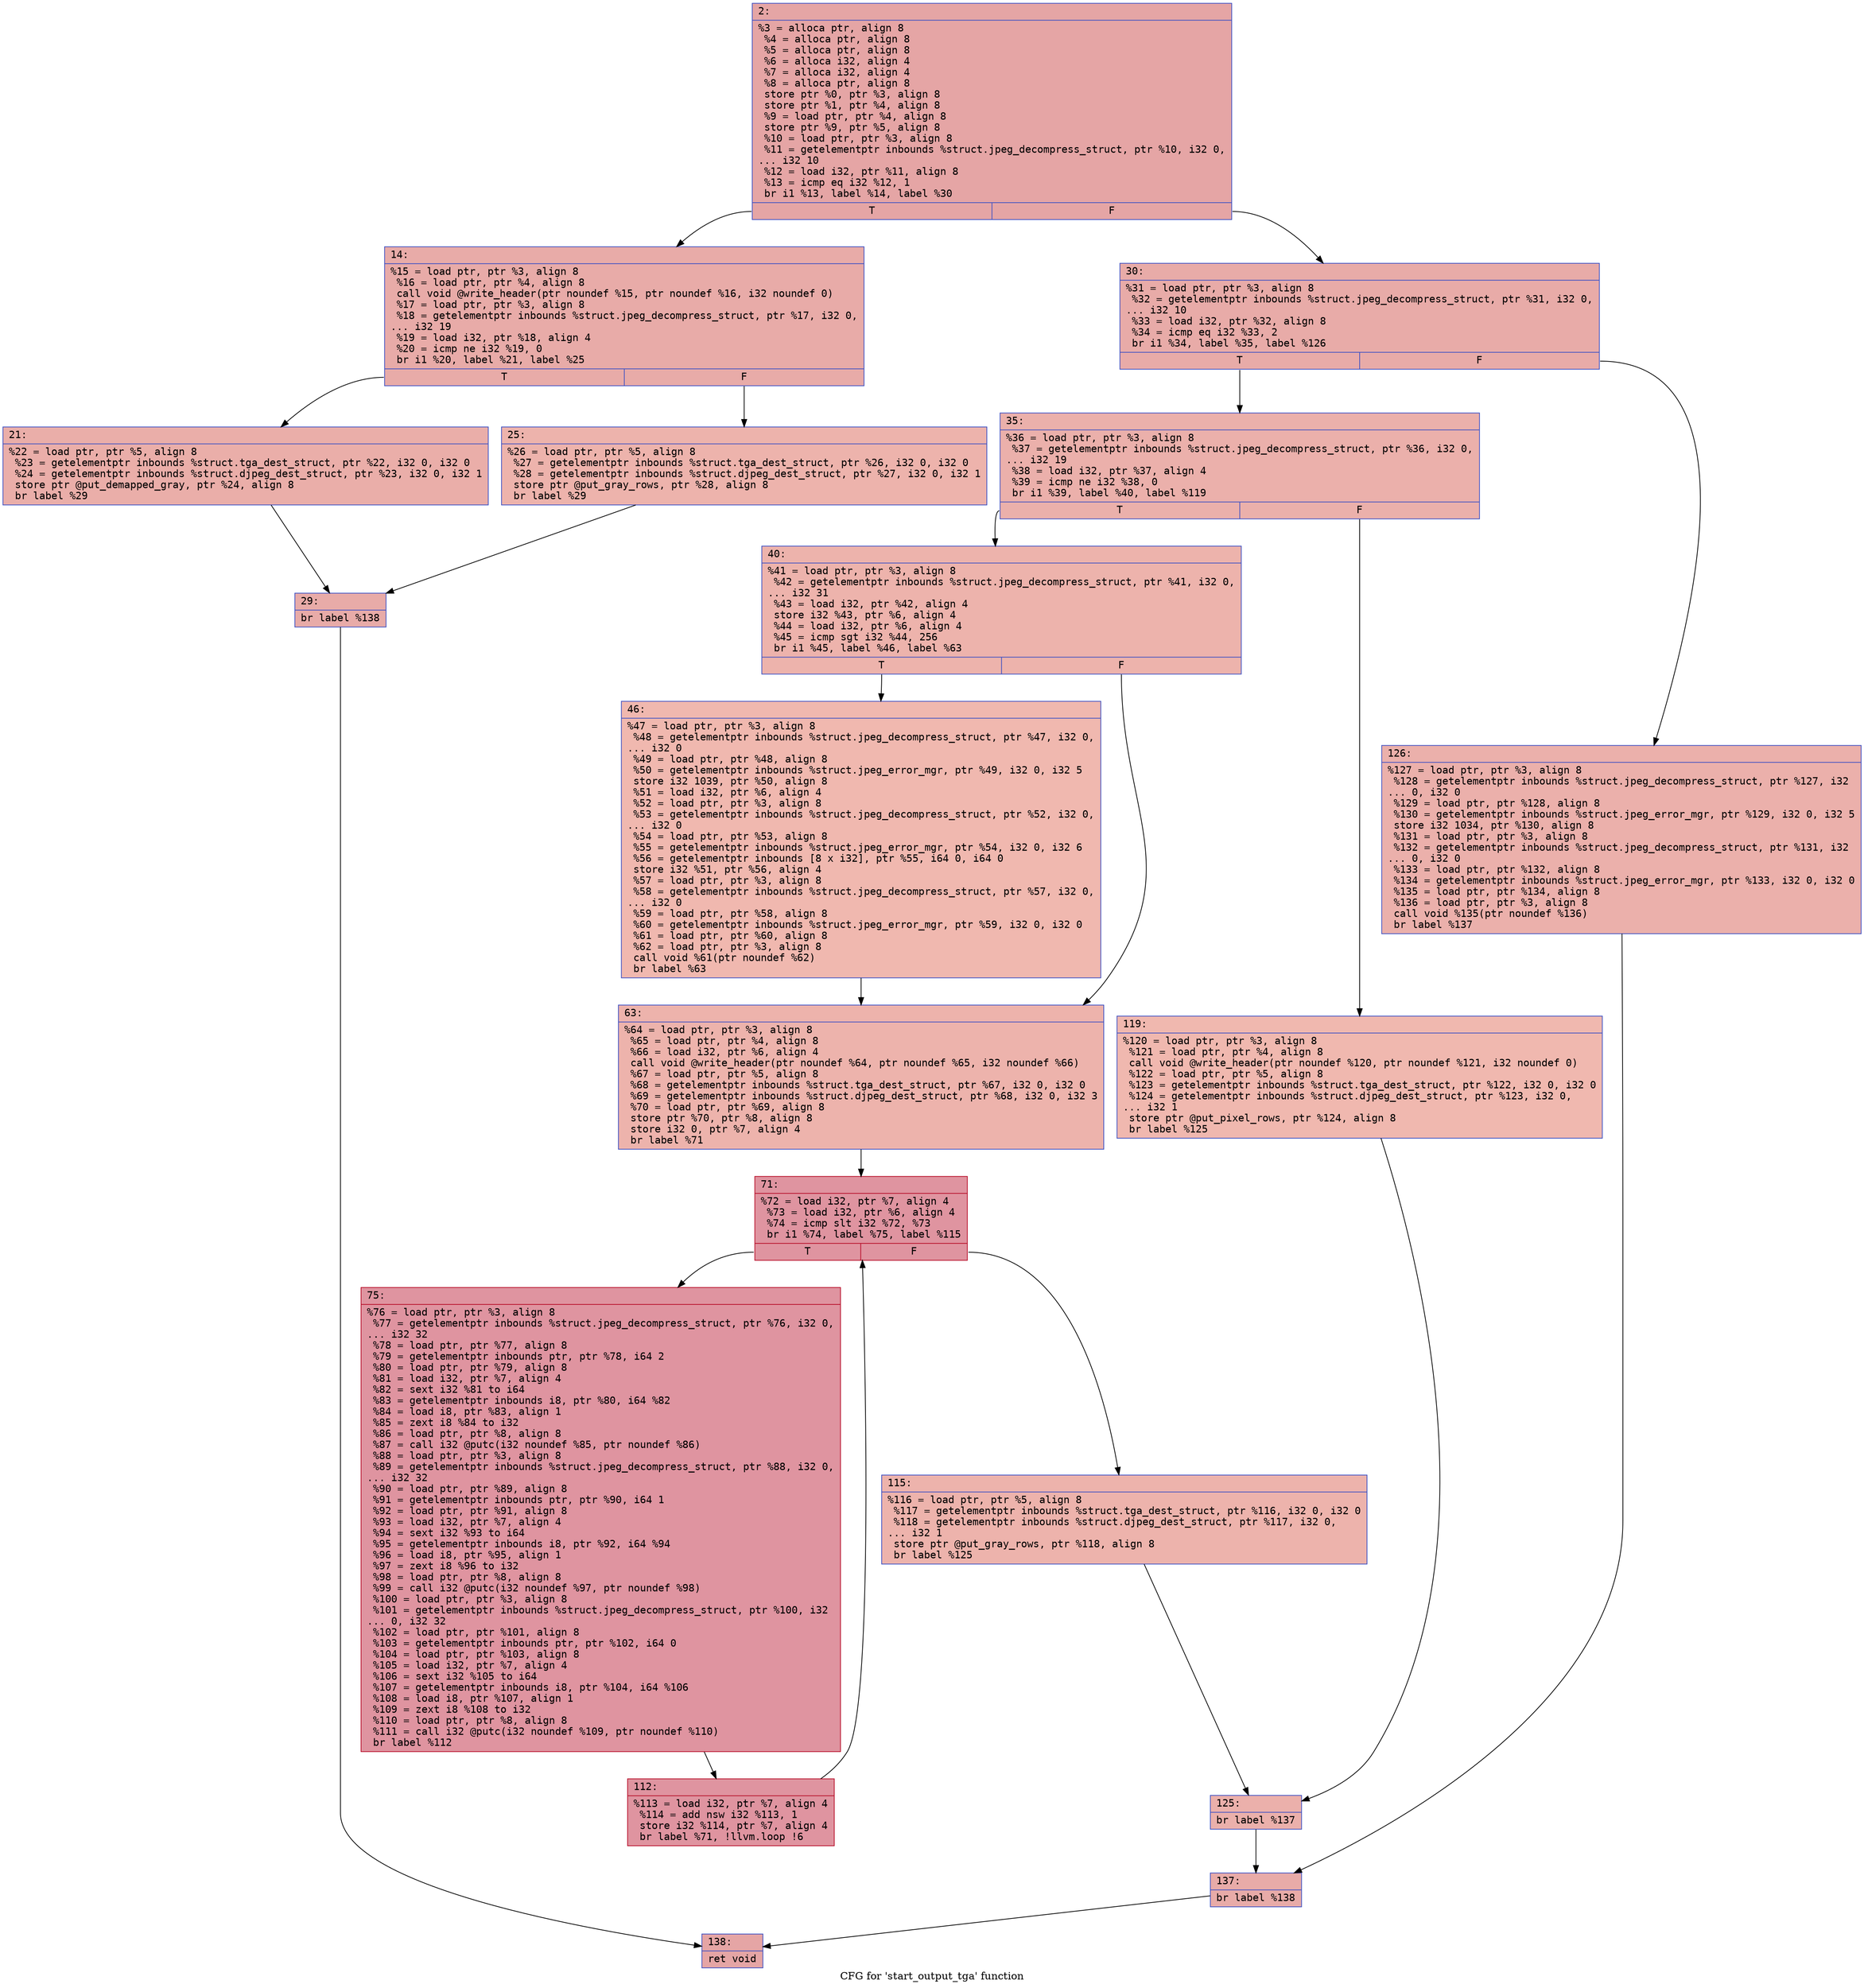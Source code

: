 digraph "CFG for 'start_output_tga' function" {
	label="CFG for 'start_output_tga' function";

	Node0x600000019fe0 [shape=record,color="#3d50c3ff", style=filled, fillcolor="#c5333470" fontname="Courier",label="{2:\l|  %3 = alloca ptr, align 8\l  %4 = alloca ptr, align 8\l  %5 = alloca ptr, align 8\l  %6 = alloca i32, align 4\l  %7 = alloca i32, align 4\l  %8 = alloca ptr, align 8\l  store ptr %0, ptr %3, align 8\l  store ptr %1, ptr %4, align 8\l  %9 = load ptr, ptr %4, align 8\l  store ptr %9, ptr %5, align 8\l  %10 = load ptr, ptr %3, align 8\l  %11 = getelementptr inbounds %struct.jpeg_decompress_struct, ptr %10, i32 0,\l... i32 10\l  %12 = load i32, ptr %11, align 8\l  %13 = icmp eq i32 %12, 1\l  br i1 %13, label %14, label %30\l|{<s0>T|<s1>F}}"];
	Node0x600000019fe0:s0 -> Node0x60000001a030[tooltip="2 -> 14\nProbability 50.00%" ];
	Node0x600000019fe0:s1 -> Node0x60000001a170[tooltip="2 -> 30\nProbability 50.00%" ];
	Node0x60000001a030 [shape=record,color="#3d50c3ff", style=filled, fillcolor="#cc403a70" fontname="Courier",label="{14:\l|  %15 = load ptr, ptr %3, align 8\l  %16 = load ptr, ptr %4, align 8\l  call void @write_header(ptr noundef %15, ptr noundef %16, i32 noundef 0)\l  %17 = load ptr, ptr %3, align 8\l  %18 = getelementptr inbounds %struct.jpeg_decompress_struct, ptr %17, i32 0,\l... i32 19\l  %19 = load i32, ptr %18, align 4\l  %20 = icmp ne i32 %19, 0\l  br i1 %20, label %21, label %25\l|{<s0>T|<s1>F}}"];
	Node0x60000001a030:s0 -> Node0x60000001a080[tooltip="14 -> 21\nProbability 62.50%" ];
	Node0x60000001a030:s1 -> Node0x60000001a0d0[tooltip="14 -> 25\nProbability 37.50%" ];
	Node0x60000001a080 [shape=record,color="#3d50c3ff", style=filled, fillcolor="#d0473d70" fontname="Courier",label="{21:\l|  %22 = load ptr, ptr %5, align 8\l  %23 = getelementptr inbounds %struct.tga_dest_struct, ptr %22, i32 0, i32 0\l  %24 = getelementptr inbounds %struct.djpeg_dest_struct, ptr %23, i32 0, i32 1\l  store ptr @put_demapped_gray, ptr %24, align 8\l  br label %29\l}"];
	Node0x60000001a080 -> Node0x60000001a120[tooltip="21 -> 29\nProbability 100.00%" ];
	Node0x60000001a0d0 [shape=record,color="#3d50c3ff", style=filled, fillcolor="#d6524470" fontname="Courier",label="{25:\l|  %26 = load ptr, ptr %5, align 8\l  %27 = getelementptr inbounds %struct.tga_dest_struct, ptr %26, i32 0, i32 0\l  %28 = getelementptr inbounds %struct.djpeg_dest_struct, ptr %27, i32 0, i32 1\l  store ptr @put_gray_rows, ptr %28, align 8\l  br label %29\l}"];
	Node0x60000001a0d0 -> Node0x60000001a120[tooltip="25 -> 29\nProbability 100.00%" ];
	Node0x60000001a120 [shape=record,color="#3d50c3ff", style=filled, fillcolor="#cc403a70" fontname="Courier",label="{29:\l|  br label %138\l}"];
	Node0x60000001a120 -> Node0x60000001a580[tooltip="29 -> 138\nProbability 100.00%" ];
	Node0x60000001a170 [shape=record,color="#3d50c3ff", style=filled, fillcolor="#cc403a70" fontname="Courier",label="{30:\l|  %31 = load ptr, ptr %3, align 8\l  %32 = getelementptr inbounds %struct.jpeg_decompress_struct, ptr %31, i32 0,\l... i32 10\l  %33 = load i32, ptr %32, align 8\l  %34 = icmp eq i32 %33, 2\l  br i1 %34, label %35, label %126\l|{<s0>T|<s1>F}}"];
	Node0x60000001a170:s0 -> Node0x60000001a1c0[tooltip="30 -> 35\nProbability 50.00%" ];
	Node0x60000001a170:s1 -> Node0x60000001a4e0[tooltip="30 -> 126\nProbability 50.00%" ];
	Node0x60000001a1c0 [shape=record,color="#3d50c3ff", style=filled, fillcolor="#d24b4070" fontname="Courier",label="{35:\l|  %36 = load ptr, ptr %3, align 8\l  %37 = getelementptr inbounds %struct.jpeg_decompress_struct, ptr %36, i32 0,\l... i32 19\l  %38 = load i32, ptr %37, align 4\l  %39 = icmp ne i32 %38, 0\l  br i1 %39, label %40, label %119\l|{<s0>T|<s1>F}}"];
	Node0x60000001a1c0:s0 -> Node0x60000001a210[tooltip="35 -> 40\nProbability 62.50%" ];
	Node0x60000001a1c0:s1 -> Node0x60000001a440[tooltip="35 -> 119\nProbability 37.50%" ];
	Node0x60000001a210 [shape=record,color="#3d50c3ff", style=filled, fillcolor="#d6524470" fontname="Courier",label="{40:\l|  %41 = load ptr, ptr %3, align 8\l  %42 = getelementptr inbounds %struct.jpeg_decompress_struct, ptr %41, i32 0,\l... i32 31\l  %43 = load i32, ptr %42, align 4\l  store i32 %43, ptr %6, align 4\l  %44 = load i32, ptr %6, align 4\l  %45 = icmp sgt i32 %44, 256\l  br i1 %45, label %46, label %63\l|{<s0>T|<s1>F}}"];
	Node0x60000001a210:s0 -> Node0x60000001a260[tooltip="40 -> 46\nProbability 50.00%" ];
	Node0x60000001a210:s1 -> Node0x60000001a2b0[tooltip="40 -> 63\nProbability 50.00%" ];
	Node0x60000001a260 [shape=record,color="#3d50c3ff", style=filled, fillcolor="#dc5d4a70" fontname="Courier",label="{46:\l|  %47 = load ptr, ptr %3, align 8\l  %48 = getelementptr inbounds %struct.jpeg_decompress_struct, ptr %47, i32 0,\l... i32 0\l  %49 = load ptr, ptr %48, align 8\l  %50 = getelementptr inbounds %struct.jpeg_error_mgr, ptr %49, i32 0, i32 5\l  store i32 1039, ptr %50, align 8\l  %51 = load i32, ptr %6, align 4\l  %52 = load ptr, ptr %3, align 8\l  %53 = getelementptr inbounds %struct.jpeg_decompress_struct, ptr %52, i32 0,\l... i32 0\l  %54 = load ptr, ptr %53, align 8\l  %55 = getelementptr inbounds %struct.jpeg_error_mgr, ptr %54, i32 0, i32 6\l  %56 = getelementptr inbounds [8 x i32], ptr %55, i64 0, i64 0\l  store i32 %51, ptr %56, align 4\l  %57 = load ptr, ptr %3, align 8\l  %58 = getelementptr inbounds %struct.jpeg_decompress_struct, ptr %57, i32 0,\l... i32 0\l  %59 = load ptr, ptr %58, align 8\l  %60 = getelementptr inbounds %struct.jpeg_error_mgr, ptr %59, i32 0, i32 0\l  %61 = load ptr, ptr %60, align 8\l  %62 = load ptr, ptr %3, align 8\l  call void %61(ptr noundef %62)\l  br label %63\l}"];
	Node0x60000001a260 -> Node0x60000001a2b0[tooltip="46 -> 63\nProbability 100.00%" ];
	Node0x60000001a2b0 [shape=record,color="#3d50c3ff", style=filled, fillcolor="#d6524470" fontname="Courier",label="{63:\l|  %64 = load ptr, ptr %3, align 8\l  %65 = load ptr, ptr %4, align 8\l  %66 = load i32, ptr %6, align 4\l  call void @write_header(ptr noundef %64, ptr noundef %65, i32 noundef %66)\l  %67 = load ptr, ptr %5, align 8\l  %68 = getelementptr inbounds %struct.tga_dest_struct, ptr %67, i32 0, i32 0\l  %69 = getelementptr inbounds %struct.djpeg_dest_struct, ptr %68, i32 0, i32 3\l  %70 = load ptr, ptr %69, align 8\l  store ptr %70, ptr %8, align 8\l  store i32 0, ptr %7, align 4\l  br label %71\l}"];
	Node0x60000001a2b0 -> Node0x60000001a300[tooltip="63 -> 71\nProbability 100.00%" ];
	Node0x60000001a300 [shape=record,color="#b70d28ff", style=filled, fillcolor="#b70d2870" fontname="Courier",label="{71:\l|  %72 = load i32, ptr %7, align 4\l  %73 = load i32, ptr %6, align 4\l  %74 = icmp slt i32 %72, %73\l  br i1 %74, label %75, label %115\l|{<s0>T|<s1>F}}"];
	Node0x60000001a300:s0 -> Node0x60000001a350[tooltip="71 -> 75\nProbability 96.88%" ];
	Node0x60000001a300:s1 -> Node0x60000001a3f0[tooltip="71 -> 115\nProbability 3.12%" ];
	Node0x60000001a350 [shape=record,color="#b70d28ff", style=filled, fillcolor="#b70d2870" fontname="Courier",label="{75:\l|  %76 = load ptr, ptr %3, align 8\l  %77 = getelementptr inbounds %struct.jpeg_decompress_struct, ptr %76, i32 0,\l... i32 32\l  %78 = load ptr, ptr %77, align 8\l  %79 = getelementptr inbounds ptr, ptr %78, i64 2\l  %80 = load ptr, ptr %79, align 8\l  %81 = load i32, ptr %7, align 4\l  %82 = sext i32 %81 to i64\l  %83 = getelementptr inbounds i8, ptr %80, i64 %82\l  %84 = load i8, ptr %83, align 1\l  %85 = zext i8 %84 to i32\l  %86 = load ptr, ptr %8, align 8\l  %87 = call i32 @putc(i32 noundef %85, ptr noundef %86)\l  %88 = load ptr, ptr %3, align 8\l  %89 = getelementptr inbounds %struct.jpeg_decompress_struct, ptr %88, i32 0,\l... i32 32\l  %90 = load ptr, ptr %89, align 8\l  %91 = getelementptr inbounds ptr, ptr %90, i64 1\l  %92 = load ptr, ptr %91, align 8\l  %93 = load i32, ptr %7, align 4\l  %94 = sext i32 %93 to i64\l  %95 = getelementptr inbounds i8, ptr %92, i64 %94\l  %96 = load i8, ptr %95, align 1\l  %97 = zext i8 %96 to i32\l  %98 = load ptr, ptr %8, align 8\l  %99 = call i32 @putc(i32 noundef %97, ptr noundef %98)\l  %100 = load ptr, ptr %3, align 8\l  %101 = getelementptr inbounds %struct.jpeg_decompress_struct, ptr %100, i32\l... 0, i32 32\l  %102 = load ptr, ptr %101, align 8\l  %103 = getelementptr inbounds ptr, ptr %102, i64 0\l  %104 = load ptr, ptr %103, align 8\l  %105 = load i32, ptr %7, align 4\l  %106 = sext i32 %105 to i64\l  %107 = getelementptr inbounds i8, ptr %104, i64 %106\l  %108 = load i8, ptr %107, align 1\l  %109 = zext i8 %108 to i32\l  %110 = load ptr, ptr %8, align 8\l  %111 = call i32 @putc(i32 noundef %109, ptr noundef %110)\l  br label %112\l}"];
	Node0x60000001a350 -> Node0x60000001a3a0[tooltip="75 -> 112\nProbability 100.00%" ];
	Node0x60000001a3a0 [shape=record,color="#b70d28ff", style=filled, fillcolor="#b70d2870" fontname="Courier",label="{112:\l|  %113 = load i32, ptr %7, align 4\l  %114 = add nsw i32 %113, 1\l  store i32 %114, ptr %7, align 4\l  br label %71, !llvm.loop !6\l}"];
	Node0x60000001a3a0 -> Node0x60000001a300[tooltip="112 -> 71\nProbability 100.00%" ];
	Node0x60000001a3f0 [shape=record,color="#3d50c3ff", style=filled, fillcolor="#d6524470" fontname="Courier",label="{115:\l|  %116 = load ptr, ptr %5, align 8\l  %117 = getelementptr inbounds %struct.tga_dest_struct, ptr %116, i32 0, i32 0\l  %118 = getelementptr inbounds %struct.djpeg_dest_struct, ptr %117, i32 0,\l... i32 1\l  store ptr @put_gray_rows, ptr %118, align 8\l  br label %125\l}"];
	Node0x60000001a3f0 -> Node0x60000001a490[tooltip="115 -> 125\nProbability 100.00%" ];
	Node0x60000001a440 [shape=record,color="#3d50c3ff", style=filled, fillcolor="#dc5d4a70" fontname="Courier",label="{119:\l|  %120 = load ptr, ptr %3, align 8\l  %121 = load ptr, ptr %4, align 8\l  call void @write_header(ptr noundef %120, ptr noundef %121, i32 noundef 0)\l  %122 = load ptr, ptr %5, align 8\l  %123 = getelementptr inbounds %struct.tga_dest_struct, ptr %122, i32 0, i32 0\l  %124 = getelementptr inbounds %struct.djpeg_dest_struct, ptr %123, i32 0,\l... i32 1\l  store ptr @put_pixel_rows, ptr %124, align 8\l  br label %125\l}"];
	Node0x60000001a440 -> Node0x60000001a490[tooltip="119 -> 125\nProbability 100.00%" ];
	Node0x60000001a490 [shape=record,color="#3d50c3ff", style=filled, fillcolor="#d24b4070" fontname="Courier",label="{125:\l|  br label %137\l}"];
	Node0x60000001a490 -> Node0x60000001a530[tooltip="125 -> 137\nProbability 100.00%" ];
	Node0x60000001a4e0 [shape=record,color="#3d50c3ff", style=filled, fillcolor="#d24b4070" fontname="Courier",label="{126:\l|  %127 = load ptr, ptr %3, align 8\l  %128 = getelementptr inbounds %struct.jpeg_decompress_struct, ptr %127, i32\l... 0, i32 0\l  %129 = load ptr, ptr %128, align 8\l  %130 = getelementptr inbounds %struct.jpeg_error_mgr, ptr %129, i32 0, i32 5\l  store i32 1034, ptr %130, align 8\l  %131 = load ptr, ptr %3, align 8\l  %132 = getelementptr inbounds %struct.jpeg_decompress_struct, ptr %131, i32\l... 0, i32 0\l  %133 = load ptr, ptr %132, align 8\l  %134 = getelementptr inbounds %struct.jpeg_error_mgr, ptr %133, i32 0, i32 0\l  %135 = load ptr, ptr %134, align 8\l  %136 = load ptr, ptr %3, align 8\l  call void %135(ptr noundef %136)\l  br label %137\l}"];
	Node0x60000001a4e0 -> Node0x60000001a530[tooltip="126 -> 137\nProbability 100.00%" ];
	Node0x60000001a530 [shape=record,color="#3d50c3ff", style=filled, fillcolor="#cc403a70" fontname="Courier",label="{137:\l|  br label %138\l}"];
	Node0x60000001a530 -> Node0x60000001a580[tooltip="137 -> 138\nProbability 100.00%" ];
	Node0x60000001a580 [shape=record,color="#3d50c3ff", style=filled, fillcolor="#c5333470" fontname="Courier",label="{138:\l|  ret void\l}"];
}
